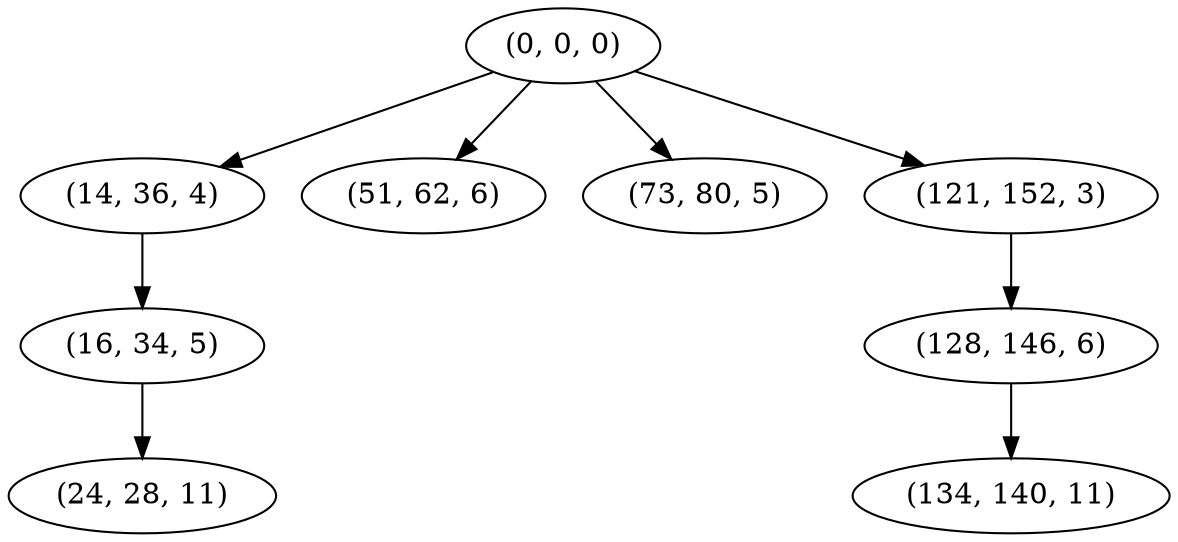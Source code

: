 digraph tree {
    "(0, 0, 0)";
    "(14, 36, 4)";
    "(16, 34, 5)";
    "(24, 28, 11)";
    "(51, 62, 6)";
    "(73, 80, 5)";
    "(121, 152, 3)";
    "(128, 146, 6)";
    "(134, 140, 11)";
    "(0, 0, 0)" -> "(14, 36, 4)";
    "(0, 0, 0)" -> "(51, 62, 6)";
    "(0, 0, 0)" -> "(73, 80, 5)";
    "(0, 0, 0)" -> "(121, 152, 3)";
    "(14, 36, 4)" -> "(16, 34, 5)";
    "(16, 34, 5)" -> "(24, 28, 11)";
    "(121, 152, 3)" -> "(128, 146, 6)";
    "(128, 146, 6)" -> "(134, 140, 11)";
}
